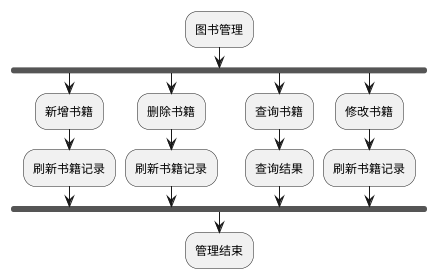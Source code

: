 @startuml
:图书管理;
fork
:新增书籍;
:刷新书籍记录;
fork again
:删除书籍;
:刷新书籍记录;
fork again
:查询书籍;
:查询结果;
fork again
:修改书籍;
:刷新书籍记录;
end fork
:管理结束;
@enduml